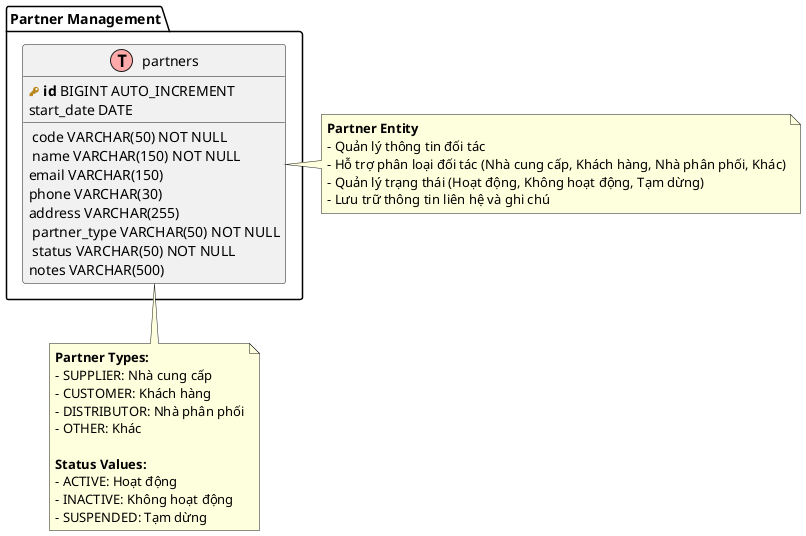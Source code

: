 @startuml
!define TABLE(name,desc) class name as "desc" << (T,#FFAAAA) >>
!define PK(x) <b><color:#b8861b><&key></color> x</b>
!define FK(x) <color:#aaaaaa></color> x
!define NN(x) <color:#ef4444></color> x
!define UQ(x) <color:#3b82f6></color> x

package "Partner Management" {
    TABLE(partners, "partners") {
        PK(id) BIGINT AUTO_INCREMENT
        UQ(code) VARCHAR(50) NOT NULL
        NN(name) VARCHAR(150) NOT NULL
        email VARCHAR(150)
        phone VARCHAR(30)
        address VARCHAR(255)
        NN(partner_type) VARCHAR(50) NOT NULL
        NN(status) VARCHAR(50) NOT NULL
        start_date DATE
        notes VARCHAR(500)
    }
}

note right of partners
  **Partner Entity**
  - Quản lý thông tin đối tác
  - Hỗ trợ phân loại đối tác (Nhà cung cấp, Khách hàng, Nhà phân phối, Khác)
  - Quản lý trạng thái (Hoạt động, Không hoạt động, Tạm dừng)
  - Lưu trữ thông tin liên hệ và ghi chú
end note

note bottom of partners
  **Partner Types:**
  - SUPPLIER: Nhà cung cấp
  - CUSTOMER: Khách hàng  
  - DISTRIBUTOR: Nhà phân phối
  - OTHER: Khác
  
  **Status Values:**
  - ACTIVE: Hoạt động
  - INACTIVE: Không hoạt động
  - SUSPENDED: Tạm dừng
end note
@enduml

